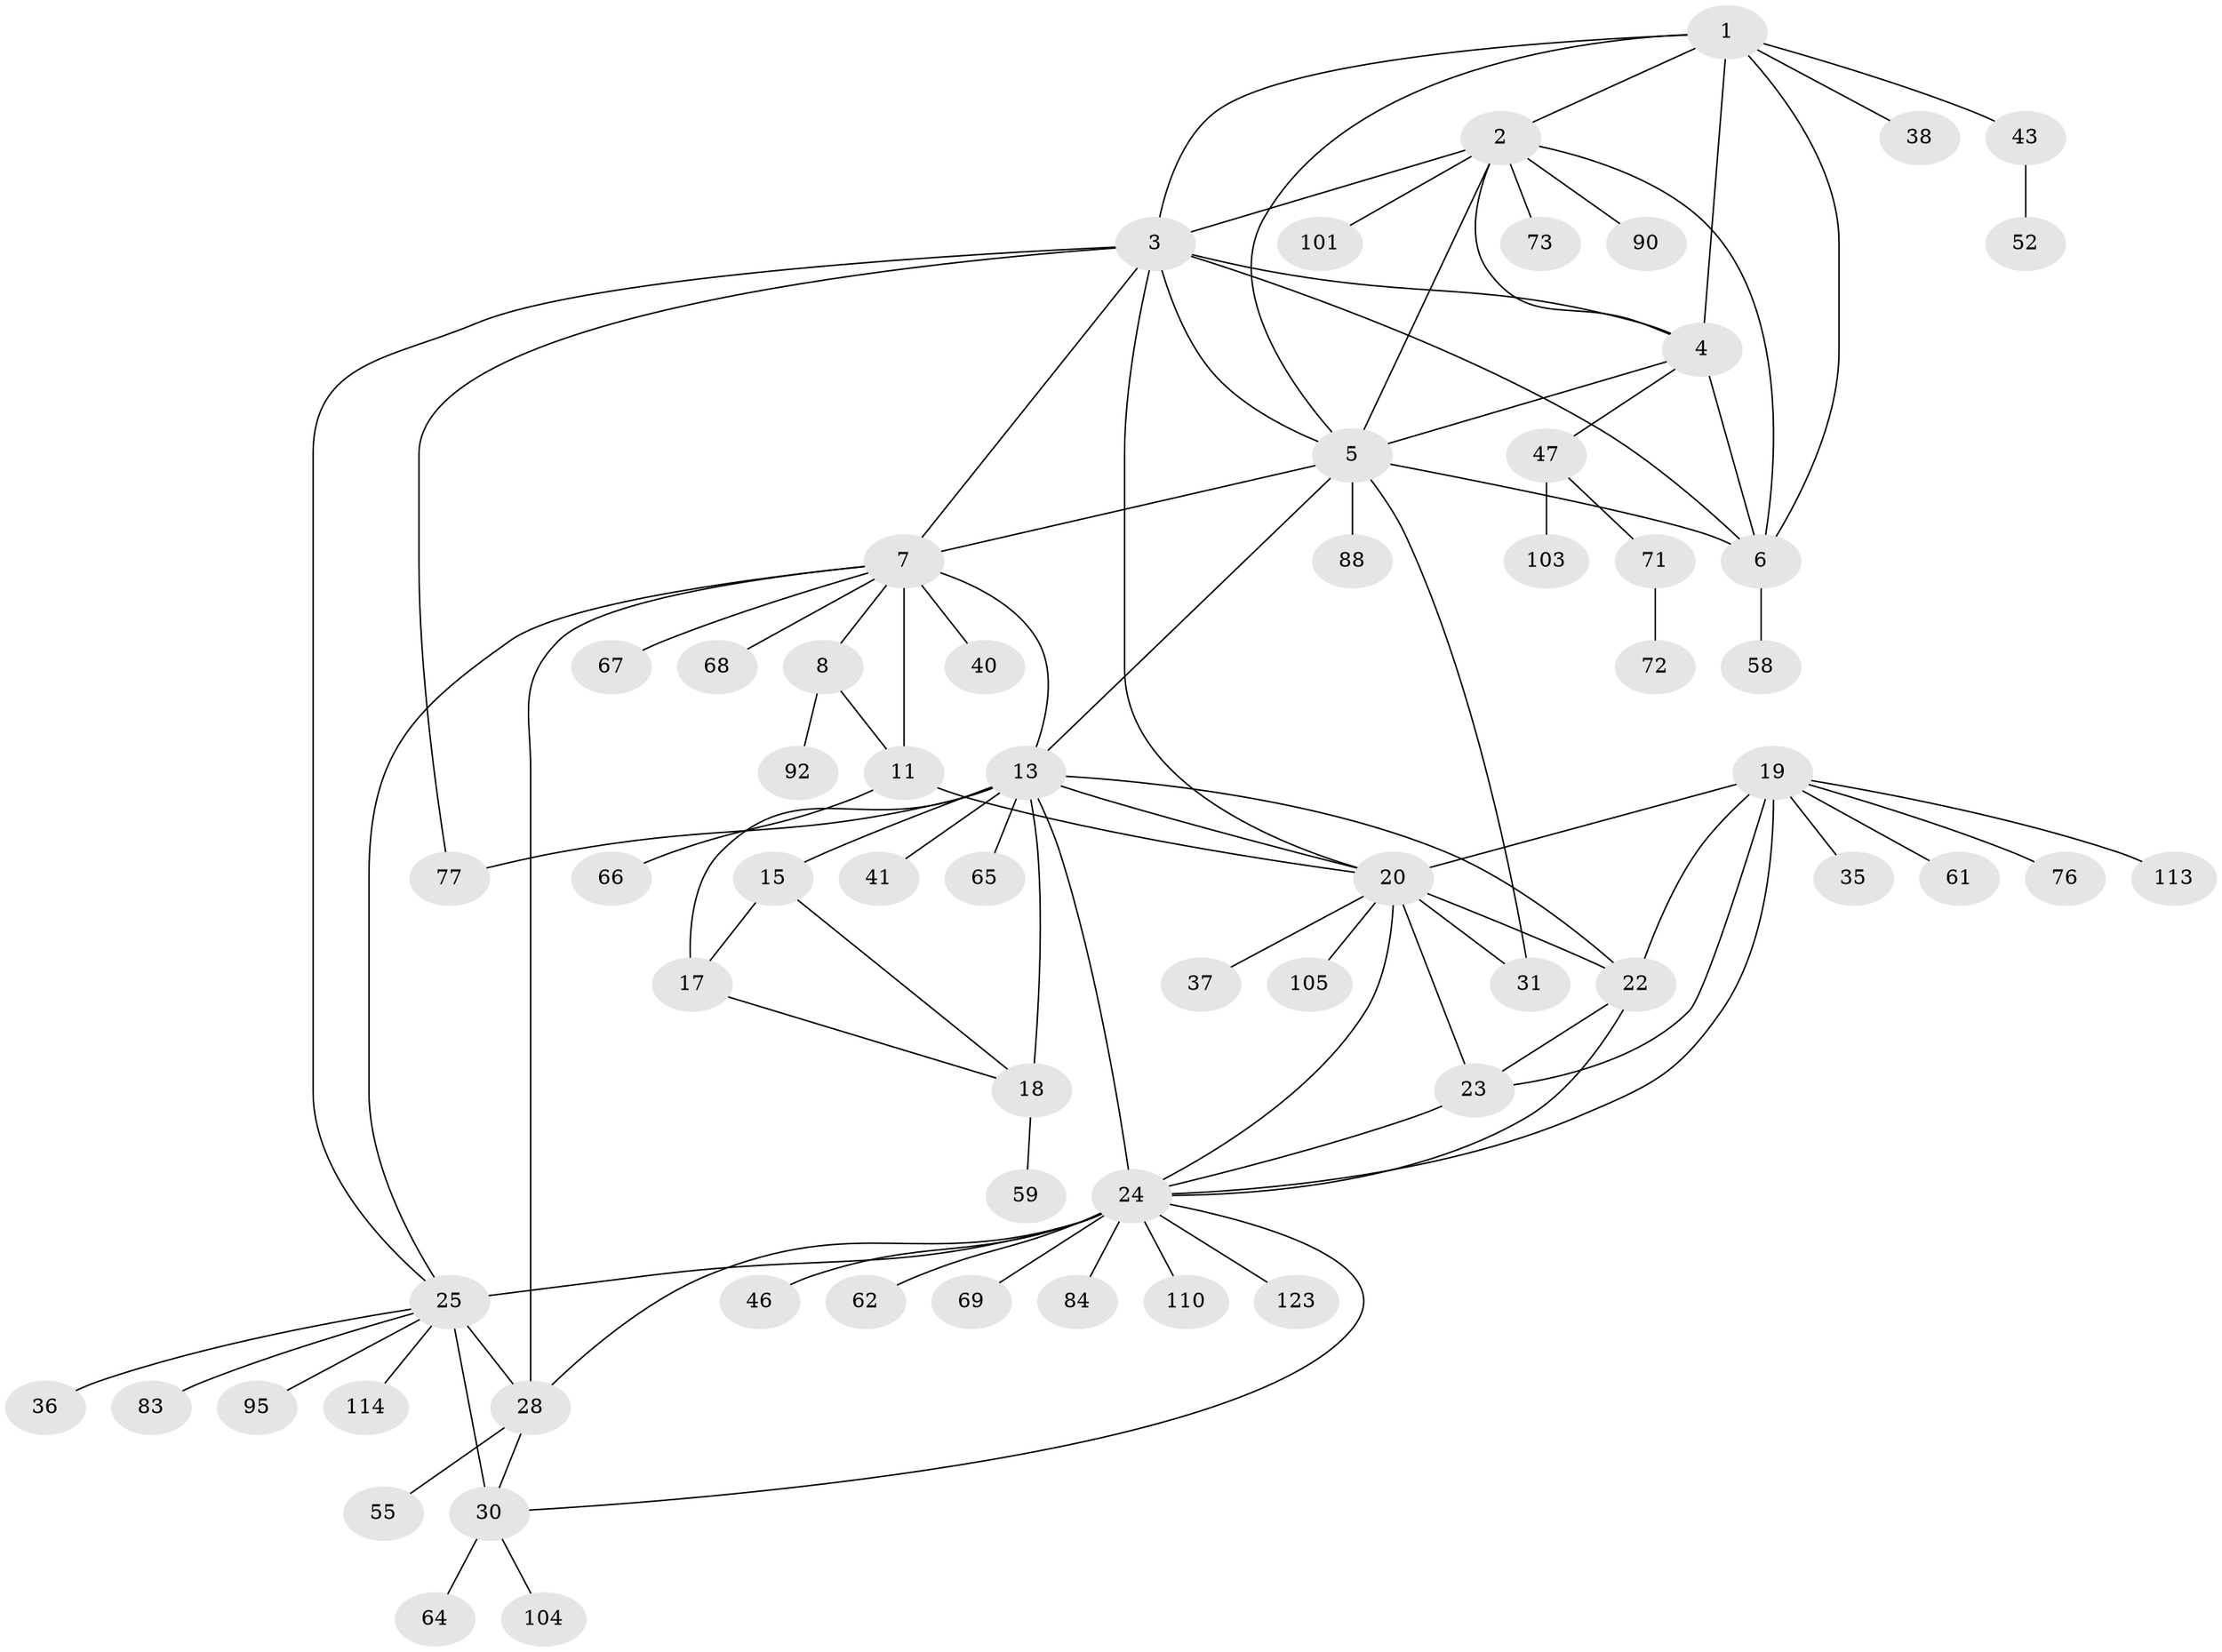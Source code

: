 // original degree distribution, {7: 0.064, 8: 0.032, 9: 0.048, 6: 0.024, 12: 0.016, 14: 0.008, 10: 0.008, 5: 0.016, 11: 0.016, 13: 0.008, 2: 0.16, 1: 0.568, 3: 0.032}
// Generated by graph-tools (version 1.1) at 2025/16/03/09/25 04:16:03]
// undirected, 62 vertices, 95 edges
graph export_dot {
graph [start="1"]
  node [color=gray90,style=filled];
  1;
  2;
  3;
  4;
  5;
  6 [super="+102+32"];
  7 [super="+50+39+115+42+121+9+10"];
  8 [super="+48+34+70"];
  11 [super="+100+12+56"];
  13 [super="+60+14+120+125+97+79+54"];
  15 [super="+80+94"];
  17;
  18;
  19;
  20 [super="+49+21"];
  22;
  23 [super="+117+118+93+33"];
  24 [super="+27+75"];
  25 [super="+26+29+57"];
  28 [super="+51"];
  30;
  31;
  35;
  36;
  37 [super="+86"];
  38;
  40;
  41 [super="+81"];
  43 [super="+44"];
  46;
  47;
  52;
  55 [super="+78"];
  58;
  59;
  61;
  62;
  64;
  65;
  66;
  67;
  68;
  69;
  71;
  72;
  73;
  76 [super="+89"];
  77;
  83;
  84;
  88;
  90;
  92;
  95;
  101 [super="+106"];
  103;
  104 [super="+107"];
  105;
  110;
  113;
  114;
  123;
  1 -- 2;
  1 -- 3;
  1 -- 4;
  1 -- 5;
  1 -- 6;
  1 -- 38;
  1 -- 43;
  2 -- 3;
  2 -- 4;
  2 -- 5;
  2 -- 6;
  2 -- 73;
  2 -- 90;
  2 -- 101;
  3 -- 4;
  3 -- 5;
  3 -- 6;
  3 -- 20;
  3 -- 25;
  3 -- 77;
  3 -- 7;
  4 -- 5;
  4 -- 6;
  4 -- 47;
  5 -- 6;
  5 -- 7;
  5 -- 31;
  5 -- 88;
  5 -- 13;
  6 -- 58;
  7 -- 8 [weight=4];
  7 -- 11 [weight=6];
  7 -- 67;
  7 -- 28 [weight=2];
  7 -- 25;
  7 -- 13;
  7 -- 68;
  7 -- 40;
  8 -- 11 [weight=2];
  8 -- 92;
  11 -- 66;
  11 -- 20;
  13 -- 15 [weight=3];
  13 -- 17 [weight=3];
  13 -- 18 [weight=3];
  13 -- 22 [weight=2];
  13 -- 77;
  13 -- 65;
  13 -- 41;
  13 -- 24;
  13 -- 20;
  15 -- 17;
  15 -- 18;
  17 -- 18;
  18 -- 59;
  19 -- 20 [weight=2];
  19 -- 22;
  19 -- 23;
  19 -- 24;
  19 -- 35;
  19 -- 61;
  19 -- 76;
  19 -- 113;
  20 -- 22 [weight=2];
  20 -- 23 [weight=2];
  20 -- 24 [weight=2];
  20 -- 31;
  20 -- 37;
  20 -- 105;
  22 -- 23;
  22 -- 24;
  23 -- 24;
  24 -- 46;
  24 -- 62;
  24 -- 69;
  24 -- 84;
  24 -- 110;
  24 -- 123;
  24 -- 30;
  24 -- 25 [weight=3];
  24 -- 28;
  25 -- 28 [weight=3];
  25 -- 30 [weight=3];
  25 -- 36;
  25 -- 83;
  25 -- 95;
  25 -- 114;
  28 -- 30;
  28 -- 55;
  30 -- 64;
  30 -- 104;
  43 -- 52;
  47 -- 71;
  47 -- 103;
  71 -- 72;
}

